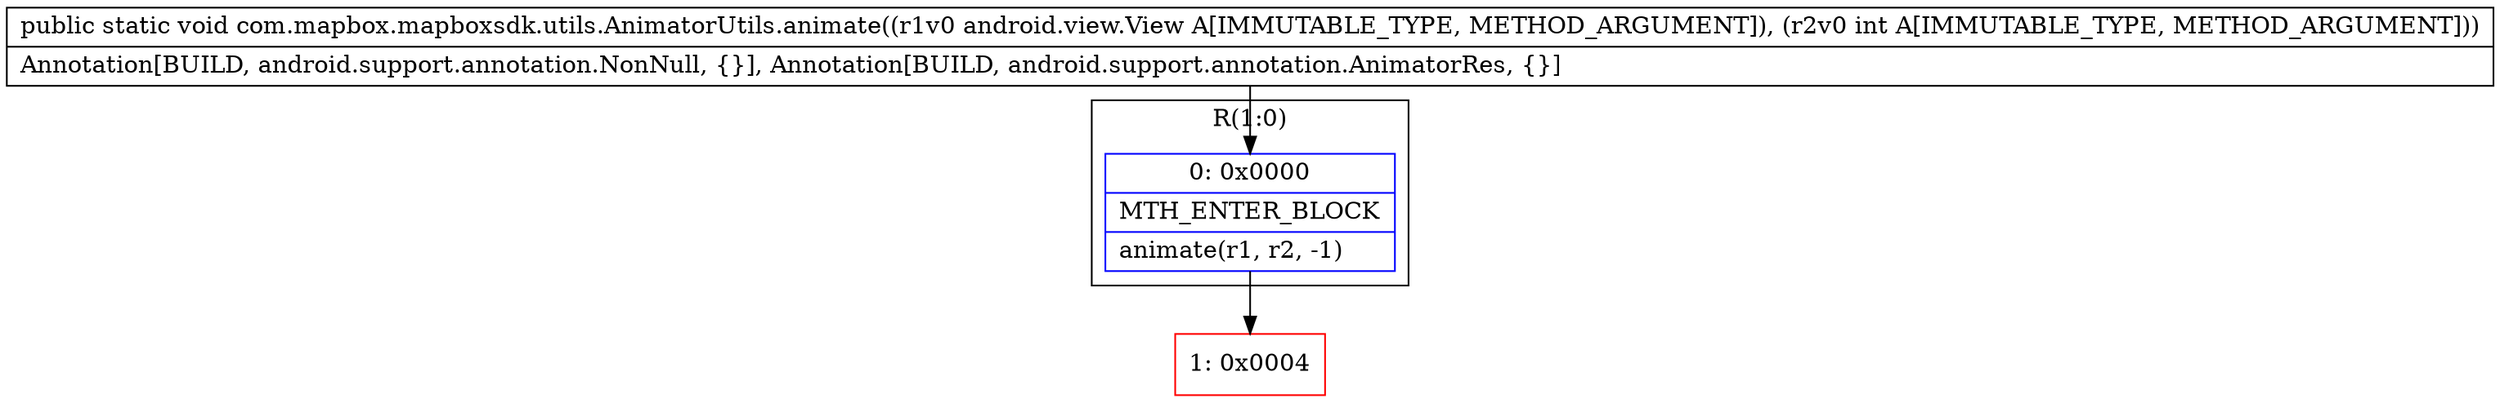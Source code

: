 digraph "CFG forcom.mapbox.mapboxsdk.utils.AnimatorUtils.animate(Landroid\/view\/View;I)V" {
subgraph cluster_Region_1849805078 {
label = "R(1:0)";
node [shape=record,color=blue];
Node_0 [shape=record,label="{0\:\ 0x0000|MTH_ENTER_BLOCK\l|animate(r1, r2, \-1)\l}"];
}
Node_1 [shape=record,color=red,label="{1\:\ 0x0004}"];
MethodNode[shape=record,label="{public static void com.mapbox.mapboxsdk.utils.AnimatorUtils.animate((r1v0 android.view.View A[IMMUTABLE_TYPE, METHOD_ARGUMENT]), (r2v0 int A[IMMUTABLE_TYPE, METHOD_ARGUMENT]))  | Annotation[BUILD, android.support.annotation.NonNull, \{\}], Annotation[BUILD, android.support.annotation.AnimatorRes, \{\}]\l}"];
MethodNode -> Node_0;
Node_0 -> Node_1;
}

